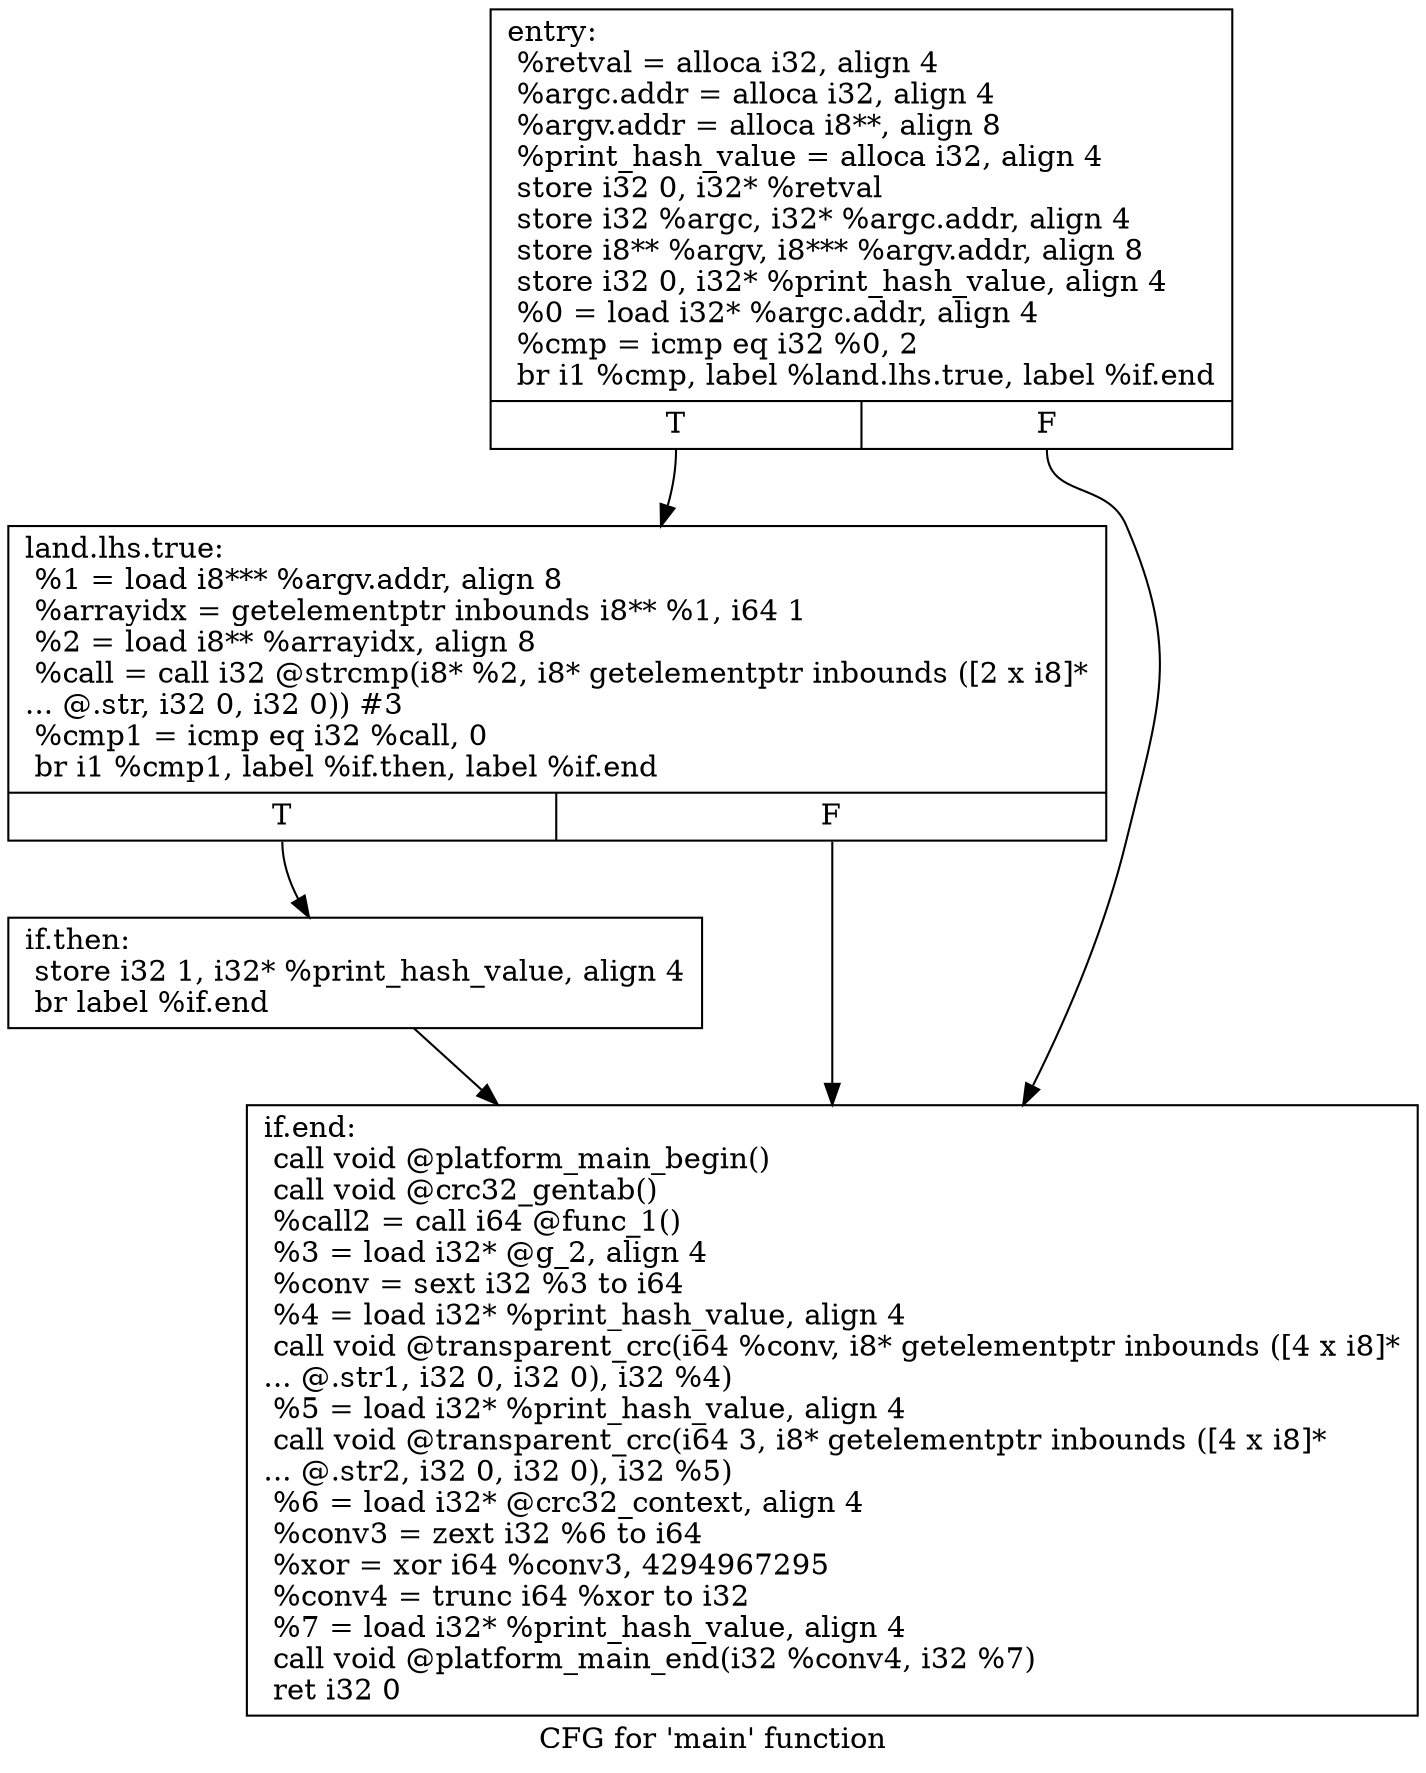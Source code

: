 digraph "CFG for 'main' function" {
	label="CFG for 'main' function";

	Node0xa34e2e0 [shape=record,label="{entry:\l  %retval = alloca i32, align 4\l  %argc.addr = alloca i32, align 4\l  %argv.addr = alloca i8**, align 8\l  %print_hash_value = alloca i32, align 4\l  store i32 0, i32* %retval\l  store i32 %argc, i32* %argc.addr, align 4\l  store i8** %argv, i8*** %argv.addr, align 8\l  store i32 0, i32* %print_hash_value, align 4\l  %0 = load i32* %argc.addr, align 4\l  %cmp = icmp eq i32 %0, 2\l  br i1 %cmp, label %land.lhs.true, label %if.end\l|{<s0>T|<s1>F}}"];
	Node0xa34e2e0:s0 -> Node0xa34e310;
	Node0xa34e2e0:s1 -> Node0xa34e370;
	Node0xa34e310 [shape=record,label="{land.lhs.true:                                    \l  %1 = load i8*** %argv.addr, align 8\l  %arrayidx = getelementptr inbounds i8** %1, i64 1\l  %2 = load i8** %arrayidx, align 8\l  %call = call i32 @strcmp(i8* %2, i8* getelementptr inbounds ([2 x i8]*\l... @.str, i32 0, i32 0)) #3\l  %cmp1 = icmp eq i32 %call, 0\l  br i1 %cmp1, label %if.then, label %if.end\l|{<s0>T|<s1>F}}"];
	Node0xa34e310:s0 -> Node0xa34e340;
	Node0xa34e310:s1 -> Node0xa34e370;
	Node0xa34e340 [shape=record,label="{if.then:                                          \l  store i32 1, i32* %print_hash_value, align 4\l  br label %if.end\l}"];
	Node0xa34e340 -> Node0xa34e370;
	Node0xa34e370 [shape=record,label="{if.end:                                           \l  call void @platform_main_begin()\l  call void @crc32_gentab()\l  %call2 = call i64 @func_1()\l  %3 = load i32* @g_2, align 4\l  %conv = sext i32 %3 to i64\l  %4 = load i32* %print_hash_value, align 4\l  call void @transparent_crc(i64 %conv, i8* getelementptr inbounds ([4 x i8]*\l... @.str1, i32 0, i32 0), i32 %4)\l  %5 = load i32* %print_hash_value, align 4\l  call void @transparent_crc(i64 3, i8* getelementptr inbounds ([4 x i8]*\l... @.str2, i32 0, i32 0), i32 %5)\l  %6 = load i32* @crc32_context, align 4\l  %conv3 = zext i32 %6 to i64\l  %xor = xor i64 %conv3, 4294967295\l  %conv4 = trunc i64 %xor to i32\l  %7 = load i32* %print_hash_value, align 4\l  call void @platform_main_end(i32 %conv4, i32 %7)\l  ret i32 0\l}"];
}

